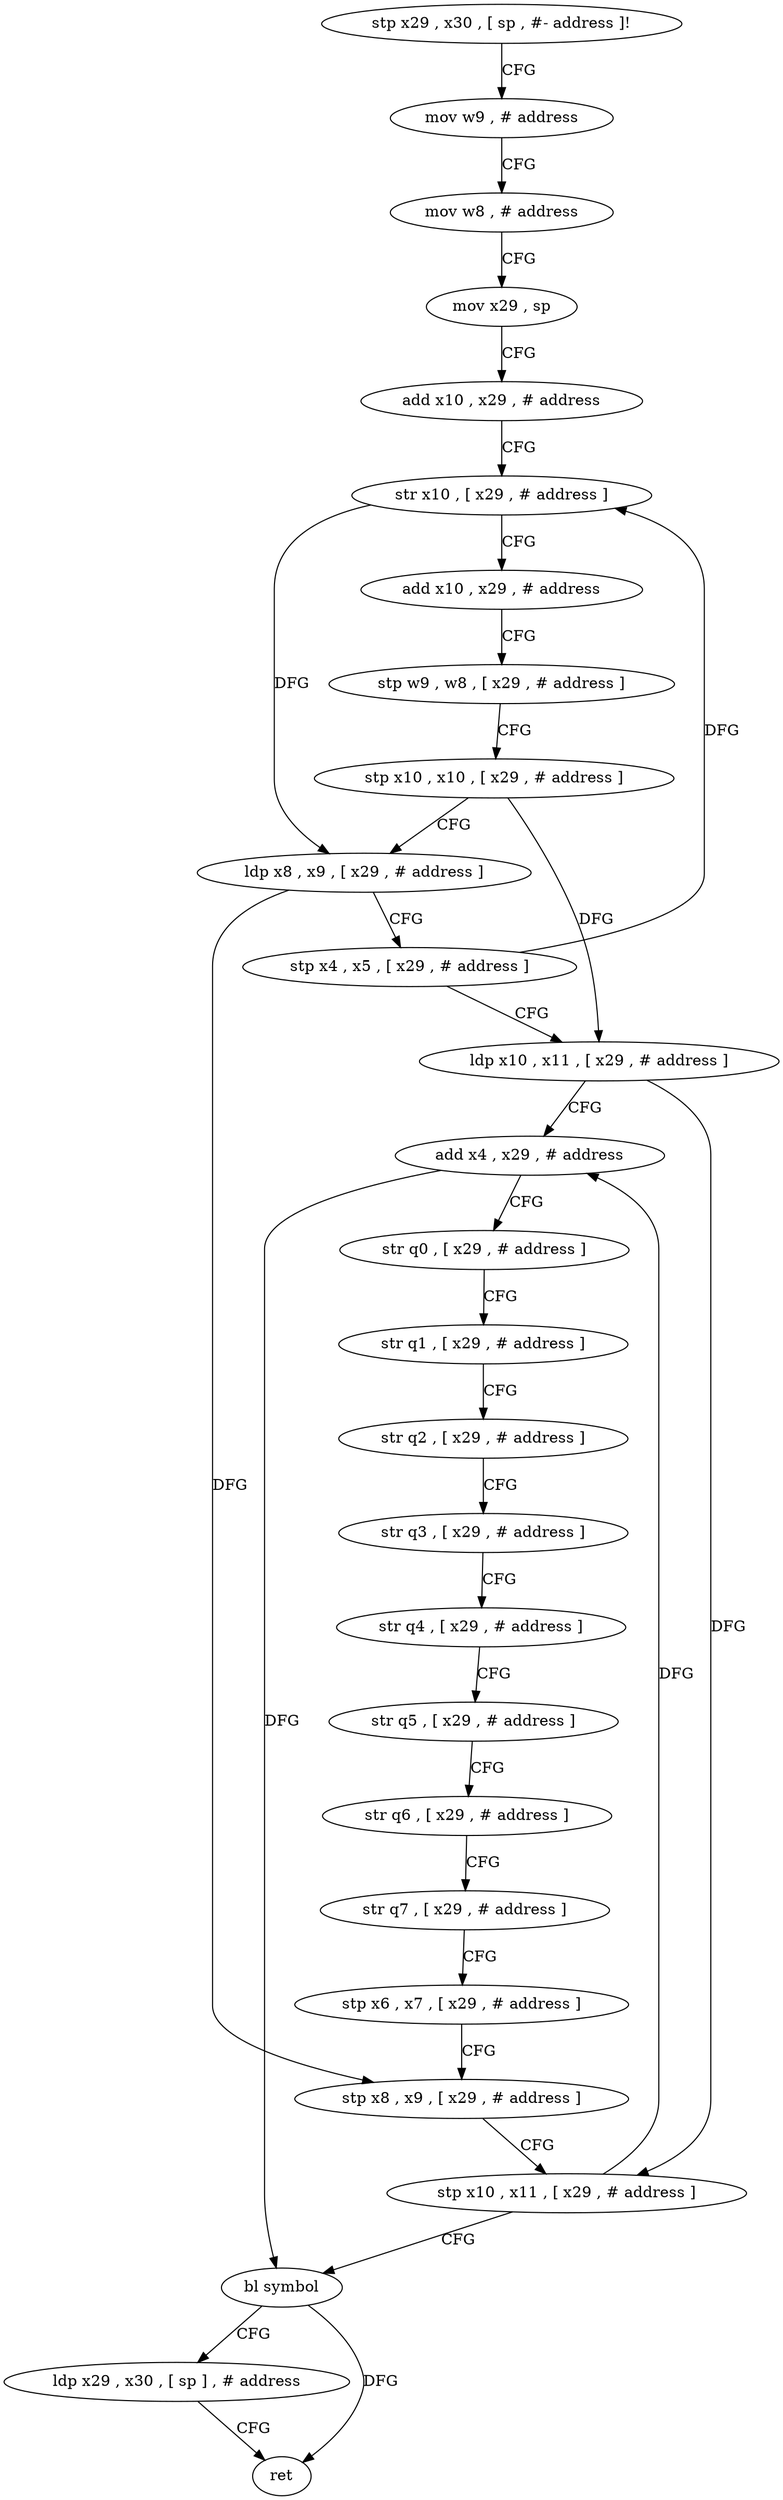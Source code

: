 digraph "func" {
"267464" [label = "stp x29 , x30 , [ sp , #- address ]!" ]
"267468" [label = "mov w9 , # address" ]
"267472" [label = "mov w8 , # address" ]
"267476" [label = "mov x29 , sp" ]
"267480" [label = "add x10 , x29 , # address" ]
"267484" [label = "str x10 , [ x29 , # address ]" ]
"267488" [label = "add x10 , x29 , # address" ]
"267492" [label = "stp w9 , w8 , [ x29 , # address ]" ]
"267496" [label = "stp x10 , x10 , [ x29 , # address ]" ]
"267500" [label = "ldp x8 , x9 , [ x29 , # address ]" ]
"267504" [label = "stp x4 , x5 , [ x29 , # address ]" ]
"267508" [label = "ldp x10 , x11 , [ x29 , # address ]" ]
"267512" [label = "add x4 , x29 , # address" ]
"267516" [label = "str q0 , [ x29 , # address ]" ]
"267520" [label = "str q1 , [ x29 , # address ]" ]
"267524" [label = "str q2 , [ x29 , # address ]" ]
"267528" [label = "str q3 , [ x29 , # address ]" ]
"267532" [label = "str q4 , [ x29 , # address ]" ]
"267536" [label = "str q5 , [ x29 , # address ]" ]
"267540" [label = "str q6 , [ x29 , # address ]" ]
"267544" [label = "str q7 , [ x29 , # address ]" ]
"267548" [label = "stp x6 , x7 , [ x29 , # address ]" ]
"267552" [label = "stp x8 , x9 , [ x29 , # address ]" ]
"267556" [label = "stp x10 , x11 , [ x29 , # address ]" ]
"267560" [label = "bl symbol" ]
"267564" [label = "ldp x29 , x30 , [ sp ] , # address" ]
"267568" [label = "ret" ]
"267464" -> "267468" [ label = "CFG" ]
"267468" -> "267472" [ label = "CFG" ]
"267472" -> "267476" [ label = "CFG" ]
"267476" -> "267480" [ label = "CFG" ]
"267480" -> "267484" [ label = "CFG" ]
"267484" -> "267488" [ label = "CFG" ]
"267484" -> "267500" [ label = "DFG" ]
"267488" -> "267492" [ label = "CFG" ]
"267492" -> "267496" [ label = "CFG" ]
"267496" -> "267500" [ label = "CFG" ]
"267496" -> "267508" [ label = "DFG" ]
"267500" -> "267504" [ label = "CFG" ]
"267500" -> "267552" [ label = "DFG" ]
"267504" -> "267508" [ label = "CFG" ]
"267504" -> "267484" [ label = "DFG" ]
"267508" -> "267512" [ label = "CFG" ]
"267508" -> "267556" [ label = "DFG" ]
"267512" -> "267516" [ label = "CFG" ]
"267512" -> "267560" [ label = "DFG" ]
"267516" -> "267520" [ label = "CFG" ]
"267520" -> "267524" [ label = "CFG" ]
"267524" -> "267528" [ label = "CFG" ]
"267528" -> "267532" [ label = "CFG" ]
"267532" -> "267536" [ label = "CFG" ]
"267536" -> "267540" [ label = "CFG" ]
"267540" -> "267544" [ label = "CFG" ]
"267544" -> "267548" [ label = "CFG" ]
"267548" -> "267552" [ label = "CFG" ]
"267552" -> "267556" [ label = "CFG" ]
"267556" -> "267560" [ label = "CFG" ]
"267556" -> "267512" [ label = "DFG" ]
"267560" -> "267564" [ label = "CFG" ]
"267560" -> "267568" [ label = "DFG" ]
"267564" -> "267568" [ label = "CFG" ]
}
